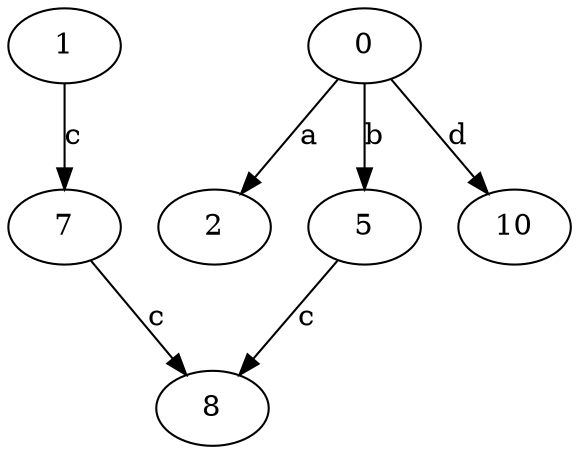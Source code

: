 strict digraph  {
1;
2;
5;
0;
7;
8;
10;
1 -> 7  [label=c];
5 -> 8  [label=c];
0 -> 2  [label=a];
0 -> 5  [label=b];
0 -> 10  [label=d];
7 -> 8  [label=c];
}

